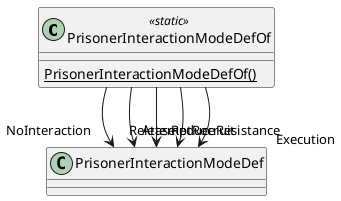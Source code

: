 @startuml
class PrisonerInteractionModeDefOf <<static>> {
    {static} PrisonerInteractionModeDefOf()
}
PrisonerInteractionModeDefOf --> "NoInteraction" PrisonerInteractionModeDef
PrisonerInteractionModeDefOf --> "AttemptRecruit" PrisonerInteractionModeDef
PrisonerInteractionModeDefOf --> "ReduceResistance" PrisonerInteractionModeDef
PrisonerInteractionModeDefOf --> "Release" PrisonerInteractionModeDef
PrisonerInteractionModeDefOf --> "Execution" PrisonerInteractionModeDef
@enduml
